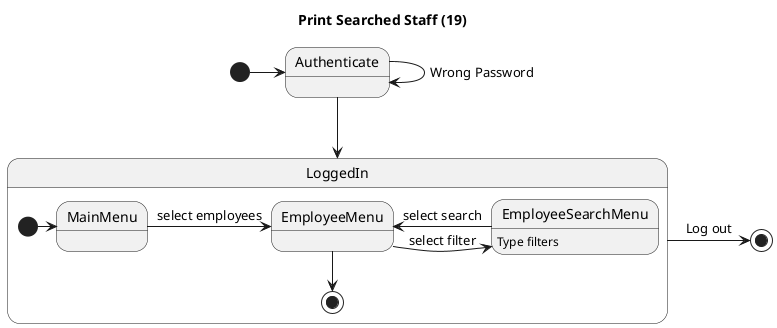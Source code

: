 @startuml

title Print Searched Staff (19)


[*] -> Authenticate
Authenticate --> Authenticate: Wrong Password
Authenticate --> LoggedIn

state LoggedIn{

[*] -> MainMenu 

MainMenu -> EmployeeMenu : select employees

EmployeeMenu -> EmployeeSearchMenu : select filter

EmployeeSearchMenu -> EmployeeMenu : select search

EmployeeSearchMenu : Type filters

EmployeeMenu --> [*]
}

LoggedIn -> [*] : Log out

@enduml